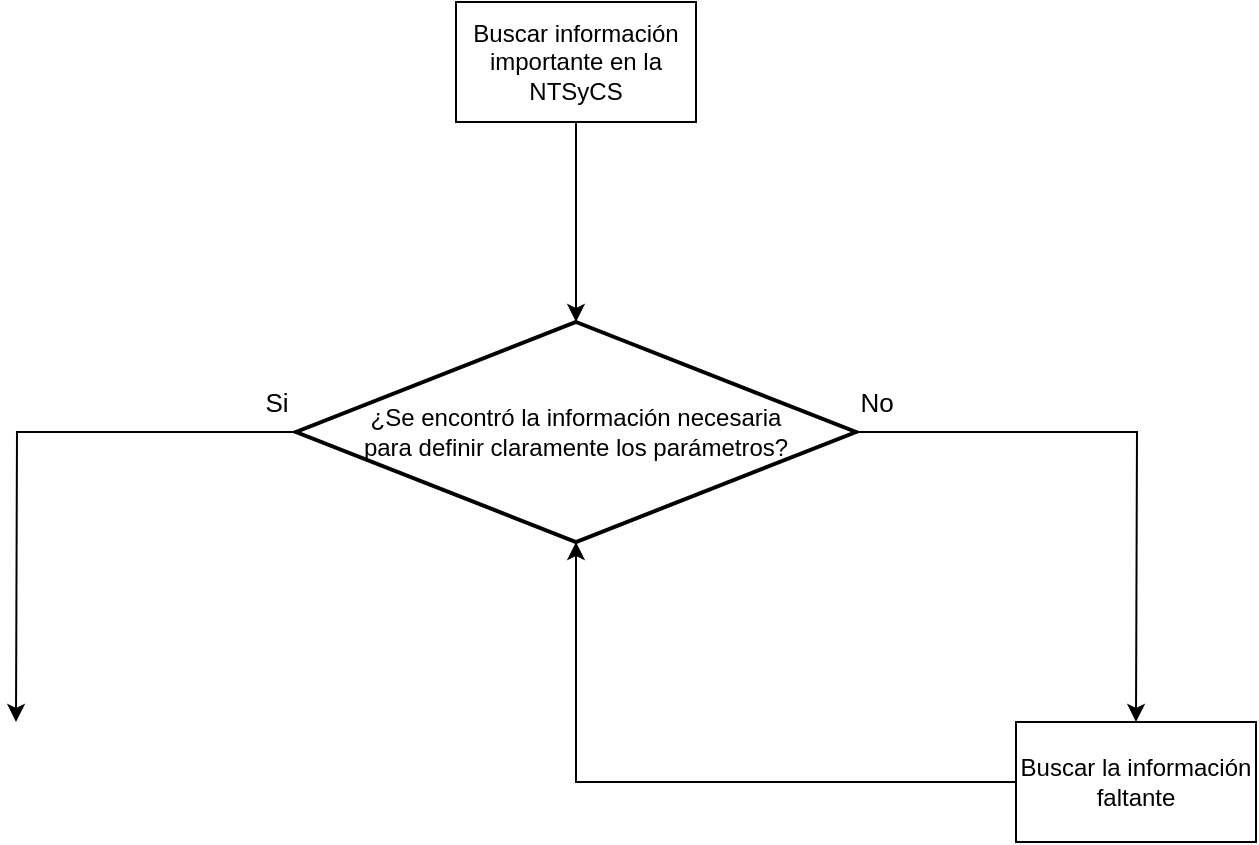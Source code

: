 <mxfile version="24.5.2" type="github">
  <diagram name="Página-1" id="Ia3Cc2sFgOf9JjpftwZH">
    <mxGraphModel dx="1009" dy="573" grid="1" gridSize="10" guides="1" tooltips="1" connect="1" arrows="1" fold="1" page="1" pageScale="1" pageWidth="827" pageHeight="1169" math="0" shadow="0">
      <root>
        <mxCell id="0" />
        <mxCell id="1" parent="0" />
        <mxCell id="a1qZ1Z9Rcn-P7U7oKMSJ-7" style="edgeStyle=orthogonalEdgeStyle;rounded=0;orthogonalLoop=1;jettySize=auto;html=1;" edge="1" parent="1" source="a1qZ1Z9Rcn-P7U7oKMSJ-5">
          <mxGeometry relative="1" as="geometry">
            <mxPoint x="400" y="240" as="targetPoint" />
          </mxGeometry>
        </mxCell>
        <mxCell id="a1qZ1Z9Rcn-P7U7oKMSJ-5" value="Buscar información importante en la NTSyCS" style="rounded=0;whiteSpace=wrap;html=1;" vertex="1" parent="1">
          <mxGeometry x="340" y="80" width="120" height="60" as="geometry" />
        </mxCell>
        <mxCell id="a1qZ1Z9Rcn-P7U7oKMSJ-20" value="&lt;font style=&quot;font-size: 13px;&quot;&gt;Si&lt;/font&gt;" style="edgeStyle=orthogonalEdgeStyle;rounded=0;orthogonalLoop=1;jettySize=auto;html=1;exitX=0;exitY=0.5;exitDx=0;exitDy=0;exitPerimeter=0;" edge="1" parent="1" source="a1qZ1Z9Rcn-P7U7oKMSJ-8">
          <mxGeometry x="-0.93" y="-15" relative="1" as="geometry">
            <mxPoint x="120" y="440" as="targetPoint" />
            <mxPoint as="offset" />
          </mxGeometry>
        </mxCell>
        <mxCell id="a1qZ1Z9Rcn-P7U7oKMSJ-21" value="&lt;font style=&quot;font-size: 13px;&quot;&gt;No&lt;/font&gt;" style="edgeStyle=orthogonalEdgeStyle;rounded=0;orthogonalLoop=1;jettySize=auto;html=1;exitX=1;exitY=0.5;exitDx=0;exitDy=0;exitPerimeter=0;" edge="1" parent="1" source="a1qZ1Z9Rcn-P7U7oKMSJ-8">
          <mxGeometry x="-0.93" y="15" relative="1" as="geometry">
            <mxPoint x="680" y="440" as="targetPoint" />
            <mxPoint as="offset" />
          </mxGeometry>
        </mxCell>
        <mxCell id="a1qZ1Z9Rcn-P7U7oKMSJ-8" value="&lt;div style=&quot;&quot;&gt;&lt;span style=&quot;background-color: initial;&quot;&gt;¿Se encontró la información necesaria&lt;/span&gt;&lt;/div&gt;&lt;div style=&quot;&quot;&gt;&lt;span style=&quot;background-color: initial;&quot;&gt;para definir claramente los parámetros?&lt;/span&gt;&lt;/div&gt;" style="strokeWidth=2;html=1;shape=mxgraph.flowchart.decision;whiteSpace=wrap;align=center;" vertex="1" parent="1">
          <mxGeometry x="260" y="240" width="280" height="110" as="geometry" />
        </mxCell>
        <mxCell id="a1qZ1Z9Rcn-P7U7oKMSJ-22" value="Buscar la información faltante" style="whiteSpace=wrap;html=1;" vertex="1" parent="1">
          <mxGeometry x="620" y="440" width="120" height="60" as="geometry" />
        </mxCell>
        <mxCell id="a1qZ1Z9Rcn-P7U7oKMSJ-23" style="edgeStyle=orthogonalEdgeStyle;rounded=0;orthogonalLoop=1;jettySize=auto;html=1;exitX=0;exitY=0.5;exitDx=0;exitDy=0;entryX=0.5;entryY=1;entryDx=0;entryDy=0;entryPerimeter=0;" edge="1" parent="1" source="a1qZ1Z9Rcn-P7U7oKMSJ-22" target="a1qZ1Z9Rcn-P7U7oKMSJ-8">
          <mxGeometry relative="1" as="geometry" />
        </mxCell>
      </root>
    </mxGraphModel>
  </diagram>
</mxfile>
